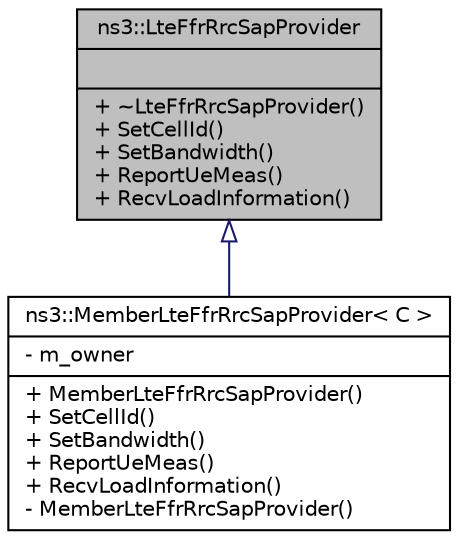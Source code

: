 digraph "ns3::LteFfrRrcSapProvider"
{
  edge [fontname="Helvetica",fontsize="10",labelfontname="Helvetica",labelfontsize="10"];
  node [fontname="Helvetica",fontsize="10",shape=record];
  Node1 [label="{ns3::LteFfrRrcSapProvider\n||+ ~LteFfrRrcSapProvider()\l+ SetCellId()\l+ SetBandwidth()\l+ ReportUeMeas()\l+ RecvLoadInformation()\l}",height=0.2,width=0.4,color="black", fillcolor="grey75", style="filled", fontcolor="black"];
  Node1 -> Node2 [dir="back",color="midnightblue",fontsize="10",style="solid",arrowtail="onormal"];
  Node2 [label="{ns3::MemberLteFfrRrcSapProvider\< C \>\n|- m_owner\l|+ MemberLteFfrRrcSapProvider()\l+ SetCellId()\l+ SetBandwidth()\l+ ReportUeMeas()\l+ RecvLoadInformation()\l- MemberLteFfrRrcSapProvider()\l}",height=0.2,width=0.4,color="black", fillcolor="white", style="filled",URL="$d5/dda/classns3_1_1MemberLteFfrRrcSapProvider.html",tooltip="Template for the implementation of the LteFfrRrcSapProvider as a member of an owner class of type C t..."];
}
